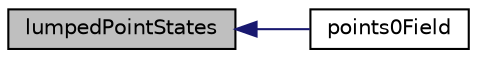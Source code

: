 digraph "lumpedPointStates"
{
  bgcolor="transparent";
  edge [fontname="Helvetica",fontsize="10",labelfontname="Helvetica",labelfontsize="10"];
  node [fontname="Helvetica",fontsize="10",shape=record];
  rankdir="LR";
  Node1 [label="lumpedPointStates",height=0.2,width=0.4,color="black", fillcolor="grey75", style="filled" fontcolor="black"];
  Node1 -> Node2 [dir="back",color="midnightblue",fontsize="10",style="solid",fontname="Helvetica"];
  Node2 [label="points0Field",height=0.2,width=0.4,color="black",URL="$namespaceFoam_1_1lumpedPointTools.html#adadbc898c735f731c47a92b9d3ad2819",tooltip="Return the 0 or constant points field. "];
}
